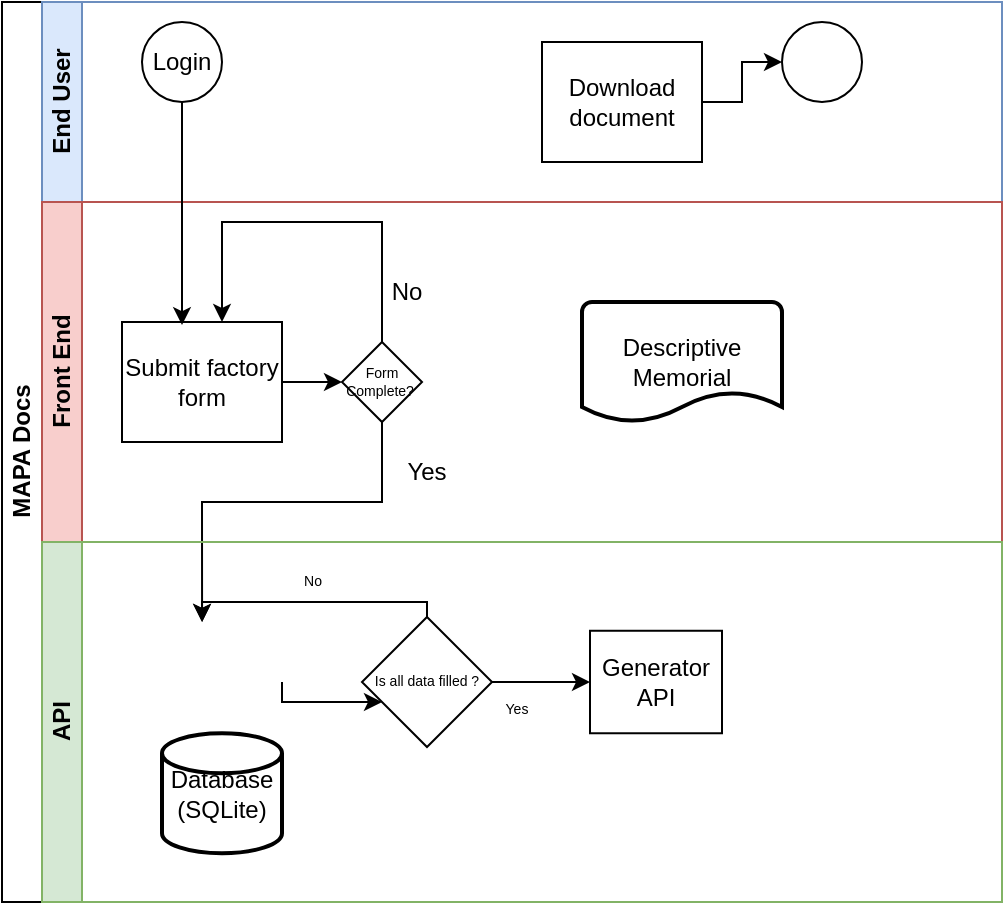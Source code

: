 <mxfile version="21.6.2" type="github">
  <diagram id="prtHgNgQTEPvFCAcTncT" name="Page-1">
    <mxGraphModel dx="765" dy="393" grid="1" gridSize="10" guides="1" tooltips="1" connect="1" arrows="1" fold="1" page="1" pageScale="1" pageWidth="827" pageHeight="1169" math="0" shadow="0">
      <root>
        <mxCell id="0" />
        <mxCell id="1" parent="0" />
        <mxCell id="dNxyNK7c78bLwvsdeMH5-19" value="MAPA Docs" style="swimlane;html=1;childLayout=stackLayout;resizeParent=1;resizeParentMax=0;horizontal=0;startSize=20;horizontalStack=0;" parent="1" vertex="1">
          <mxGeometry x="120" y="120" width="500" height="450" as="geometry">
            <mxRectangle x="120" y="120" width="40" height="60" as="alternateBounds" />
          </mxGeometry>
        </mxCell>
        <mxCell id="dNxyNK7c78bLwvsdeMH5-35" style="edgeStyle=orthogonalEdgeStyle;rounded=0;orthogonalLoop=1;jettySize=auto;html=1;endArrow=classic;endFill=1;" parent="dNxyNK7c78bLwvsdeMH5-19" source="dNxyNK7c78bLwvsdeMH5-28" edge="1">
          <mxGeometry relative="1" as="geometry">
            <mxPoint x="100.043" y="310" as="targetPoint" />
            <Array as="points">
              <mxPoint x="190" y="250" />
              <mxPoint x="100" y="250" />
            </Array>
          </mxGeometry>
        </mxCell>
        <mxCell id="dNxyNK7c78bLwvsdeMH5-20" value="End User" style="swimlane;html=1;startSize=20;horizontal=0;fillColor=#dae8fc;strokeColor=#6c8ebf;" parent="dNxyNK7c78bLwvsdeMH5-19" vertex="1">
          <mxGeometry x="20" width="480" height="100" as="geometry" />
        </mxCell>
        <mxCell id="dNxyNK7c78bLwvsdeMH5-23" value="Login" style="ellipse;whiteSpace=wrap;html=1;" parent="dNxyNK7c78bLwvsdeMH5-20" vertex="1">
          <mxGeometry x="50" y="10" width="40" height="40" as="geometry" />
        </mxCell>
        <mxCell id="dNxyNK7c78bLwvsdeMH5-32" value="" style="ellipse;whiteSpace=wrap;html=1;" parent="dNxyNK7c78bLwvsdeMH5-20" vertex="1">
          <mxGeometry x="370" y="10" width="40" height="40" as="geometry" />
        </mxCell>
        <mxCell id="dNxyNK7c78bLwvsdeMH5-30" value="Download document" style="rounded=0;whiteSpace=wrap;html=1;fontFamily=Helvetica;fontSize=12;fontColor=#000000;align=center;" parent="dNxyNK7c78bLwvsdeMH5-20" vertex="1">
          <mxGeometry x="250" y="20" width="80" height="60" as="geometry" />
        </mxCell>
        <mxCell id="dNxyNK7c78bLwvsdeMH5-33" value="" style="edgeStyle=orthogonalEdgeStyle;rounded=0;orthogonalLoop=1;jettySize=auto;html=1;endArrow=classic;endFill=1;" parent="dNxyNK7c78bLwvsdeMH5-20" source="dNxyNK7c78bLwvsdeMH5-30" target="dNxyNK7c78bLwvsdeMH5-32" edge="1">
          <mxGeometry relative="1" as="geometry" />
        </mxCell>
        <mxCell id="dNxyNK7c78bLwvsdeMH5-21" value="Front End" style="swimlane;html=1;startSize=20;horizontal=0;fillColor=#f8cecc;strokeColor=#b85450;" parent="dNxyNK7c78bLwvsdeMH5-19" vertex="1">
          <mxGeometry x="20" y="100" width="480" height="170" as="geometry" />
        </mxCell>
        <mxCell id="dNxyNK7c78bLwvsdeMH5-29" value="" style="edgeStyle=orthogonalEdgeStyle;rounded=0;orthogonalLoop=1;jettySize=auto;html=1;endArrow=classic;endFill=1;" parent="dNxyNK7c78bLwvsdeMH5-21" source="dNxyNK7c78bLwvsdeMH5-26" target="dNxyNK7c78bLwvsdeMH5-28" edge="1">
          <mxGeometry relative="1" as="geometry" />
        </mxCell>
        <mxCell id="dNxyNK7c78bLwvsdeMH5-26" value="Submit factory form" style="rounded=0;whiteSpace=wrap;html=1;fontFamily=Helvetica;fontSize=12;fontColor=#000000;align=center;" parent="dNxyNK7c78bLwvsdeMH5-21" vertex="1">
          <mxGeometry x="40" y="60" width="80" height="60" as="geometry" />
        </mxCell>
        <mxCell id="dNxyNK7c78bLwvsdeMH5-28" value="&lt;font style=&quot;font-size: 7px;&quot;&gt;Form Complete?&amp;nbsp;&lt;/font&gt;" style="rhombus;whiteSpace=wrap;html=1;fontFamily=Helvetica;fontSize=4;fontColor=#000000;align=center;" parent="dNxyNK7c78bLwvsdeMH5-21" vertex="1">
          <mxGeometry x="150" y="70" width="40" height="40" as="geometry" />
        </mxCell>
        <mxCell id="3h-OuN5bvChaUEXDfVoH-1" value="Yes" style="text;html=1;strokeColor=none;fillColor=none;align=center;verticalAlign=middle;whiteSpace=wrap;rounded=0;" vertex="1" parent="dNxyNK7c78bLwvsdeMH5-21">
          <mxGeometry x="180" y="130" width="25" height="10" as="geometry" />
        </mxCell>
        <mxCell id="3h-OuN5bvChaUEXDfVoH-3" value="No" style="text;html=1;strokeColor=none;fillColor=none;align=center;verticalAlign=middle;whiteSpace=wrap;rounded=0;" vertex="1" parent="dNxyNK7c78bLwvsdeMH5-21">
          <mxGeometry x="170" y="40" width="25" height="10" as="geometry" />
        </mxCell>
        <mxCell id="dNxyNK7c78bLwvsdeMH5-31" style="edgeStyle=orthogonalEdgeStyle;rounded=0;orthogonalLoop=1;jettySize=auto;html=1;endArrow=classic;endFill=1;" parent="dNxyNK7c78bLwvsdeMH5-21" source="dNxyNK7c78bLwvsdeMH5-28" target="dNxyNK7c78bLwvsdeMH5-26" edge="1">
          <mxGeometry relative="1" as="geometry">
            <Array as="points">
              <mxPoint x="170" y="10" />
              <mxPoint x="90" y="10" />
            </Array>
          </mxGeometry>
        </mxCell>
        <mxCell id="3h-OuN5bvChaUEXDfVoH-12" value="Descriptive Memorial" style="strokeWidth=2;html=1;shape=mxgraph.flowchart.document2;whiteSpace=wrap;size=0.25;" vertex="1" parent="dNxyNK7c78bLwvsdeMH5-21">
          <mxGeometry x="270" y="50" width="100" height="60" as="geometry" />
        </mxCell>
        <mxCell id="dNxyNK7c78bLwvsdeMH5-22" value="API" style="swimlane;html=1;startSize=20;horizontal=0;fillColor=#d5e8d4;strokeColor=#82b366;" parent="dNxyNK7c78bLwvsdeMH5-19" vertex="1">
          <mxGeometry x="20" y="270" width="480" height="180" as="geometry" />
        </mxCell>
        <mxCell id="3h-OuN5bvChaUEXDfVoH-2" style="edgeStyle=orthogonalEdgeStyle;rounded=0;orthogonalLoop=1;jettySize=auto;html=1;" edge="1" parent="dNxyNK7c78bLwvsdeMH5-22" target="dNxyNK7c78bLwvsdeMH5-36">
          <mxGeometry relative="1" as="geometry">
            <mxPoint x="120" y="70" as="sourcePoint" />
            <Array as="points">
              <mxPoint x="180" y="80" />
              <mxPoint x="180" y="80" />
            </Array>
          </mxGeometry>
        </mxCell>
        <mxCell id="3h-OuN5bvChaUEXDfVoH-9" value="" style="edgeStyle=orthogonalEdgeStyle;rounded=0;orthogonalLoop=1;jettySize=auto;html=1;" edge="1" parent="dNxyNK7c78bLwvsdeMH5-22" source="dNxyNK7c78bLwvsdeMH5-36" target="3h-OuN5bvChaUEXDfVoH-8">
          <mxGeometry relative="1" as="geometry" />
        </mxCell>
        <mxCell id="3h-OuN5bvChaUEXDfVoH-11" style="edgeStyle=orthogonalEdgeStyle;rounded=0;orthogonalLoop=1;jettySize=auto;html=1;" edge="1" parent="dNxyNK7c78bLwvsdeMH5-22" source="dNxyNK7c78bLwvsdeMH5-36">
          <mxGeometry relative="1" as="geometry">
            <mxPoint x="80.043" y="40" as="targetPoint" />
            <Array as="points">
              <mxPoint x="193" y="30" />
              <mxPoint x="80" y="30" />
            </Array>
          </mxGeometry>
        </mxCell>
        <mxCell id="dNxyNK7c78bLwvsdeMH5-36" value="Is all data filled ?" style="rhombus;whiteSpace=wrap;html=1;fontFamily=Helvetica;fontSize=7;fontColor=#000000;align=center;" parent="dNxyNK7c78bLwvsdeMH5-22" vertex="1">
          <mxGeometry x="160" y="37.5" width="65" height="65" as="geometry" />
        </mxCell>
        <mxCell id="3h-OuN5bvChaUEXDfVoH-4" value="Yes" style="text;html=1;strokeColor=none;fillColor=none;align=center;verticalAlign=middle;whiteSpace=wrap;rounded=0;fontSize=7;" vertex="1" parent="dNxyNK7c78bLwvsdeMH5-22">
          <mxGeometry x="225" y="78.75" width="25" height="10" as="geometry" />
        </mxCell>
        <mxCell id="3h-OuN5bvChaUEXDfVoH-8" value="Generator API" style="whiteSpace=wrap;html=1;fontColor=#000000;" vertex="1" parent="dNxyNK7c78bLwvsdeMH5-22">
          <mxGeometry x="274" y="44.38" width="66" height="51.25" as="geometry" />
        </mxCell>
        <mxCell id="3h-OuN5bvChaUEXDfVoH-10" value="No" style="text;html=1;align=center;verticalAlign=middle;resizable=0;points=[];autosize=1;strokeColor=none;fillColor=none;fontSize=7;" vertex="1" parent="dNxyNK7c78bLwvsdeMH5-22">
          <mxGeometry x="120" y="10" width="30" height="20" as="geometry" />
        </mxCell>
        <mxCell id="3h-OuN5bvChaUEXDfVoH-15" value="Database&lt;br&gt;(SQLite)" style="strokeWidth=2;html=1;shape=mxgraph.flowchart.database;whiteSpace=wrap;" vertex="1" parent="dNxyNK7c78bLwvsdeMH5-22">
          <mxGeometry x="60" y="95.63" width="60" height="60" as="geometry" />
        </mxCell>
        <mxCell id="dNxyNK7c78bLwvsdeMH5-25" value="" style="edgeStyle=orthogonalEdgeStyle;rounded=0;orthogonalLoop=1;jettySize=auto;html=1;entryX=0.375;entryY=0.026;entryDx=0;entryDy=0;entryPerimeter=0;" parent="dNxyNK7c78bLwvsdeMH5-19" source="dNxyNK7c78bLwvsdeMH5-23" target="dNxyNK7c78bLwvsdeMH5-26" edge="1">
          <mxGeometry relative="1" as="geometry">
            <mxPoint x="90.026" y="120" as="targetPoint" />
          </mxGeometry>
        </mxCell>
      </root>
    </mxGraphModel>
  </diagram>
</mxfile>

